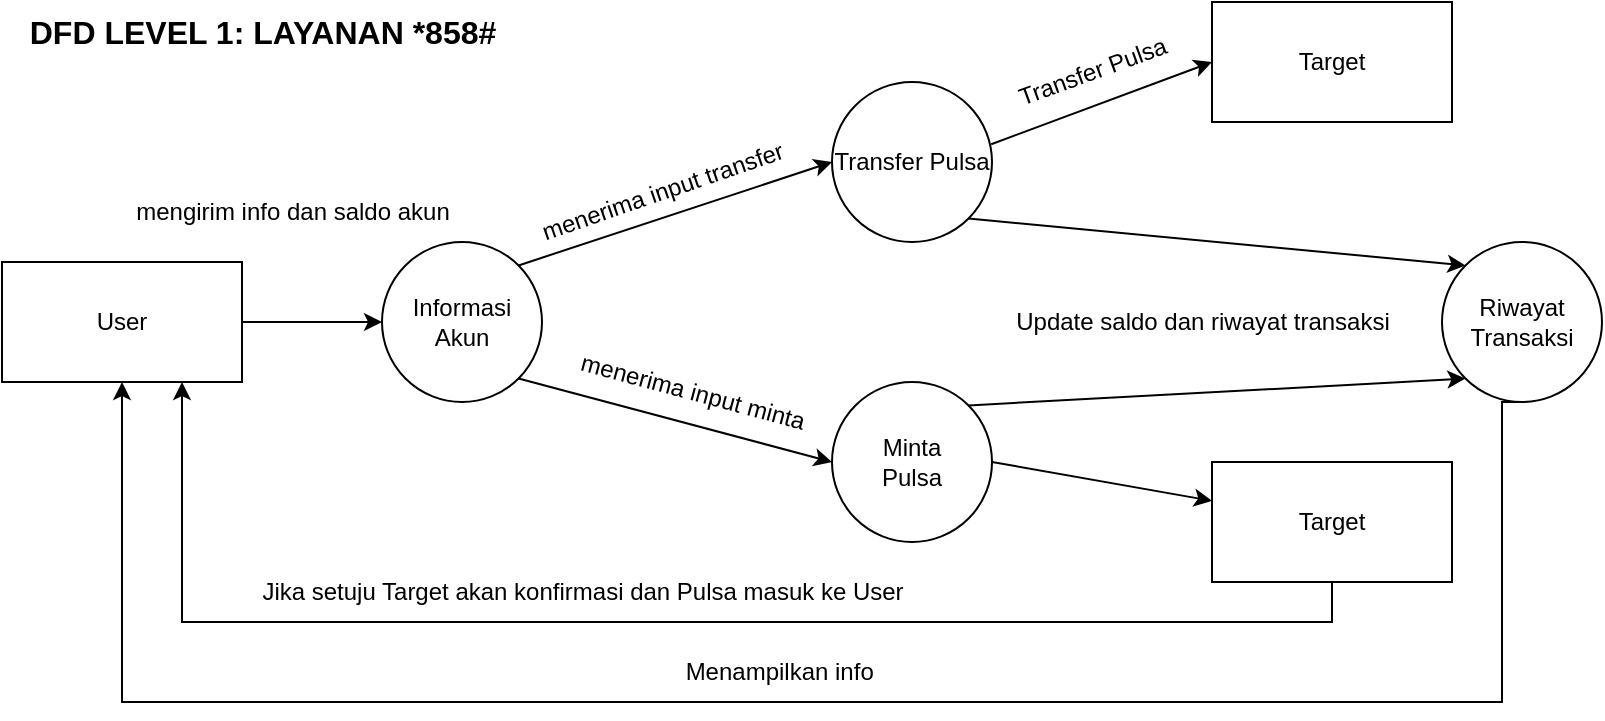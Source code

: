 <mxfile version="22.0.4" type="github">
  <diagram name="Page-1" id="ZhhANIF-vGUviES4vade">
    <mxGraphModel dx="1586" dy="891" grid="1" gridSize="10" guides="1" tooltips="1" connect="1" arrows="1" fold="1" page="1" pageScale="1" pageWidth="850" pageHeight="1100" math="0" shadow="0">
      <root>
        <mxCell id="0" />
        <mxCell id="1" parent="0" />
        <mxCell id="EHwyjJRPN2ZTKclQ2gmT-1" style="edgeStyle=orthogonalEdgeStyle;rounded=0;orthogonalLoop=1;jettySize=auto;html=1;exitX=0.5;exitY=1;exitDx=0;exitDy=0;entryX=0.5;entryY=1;entryDx=0;entryDy=0;" edge="1" parent="1" source="EHwyjJRPN2ZTKclQ2gmT-2" target="EHwyjJRPN2ZTKclQ2gmT-5">
          <mxGeometry relative="1" as="geometry">
            <Array as="points">
              <mxPoint x="775" y="470" />
              <mxPoint x="775" y="620" />
              <mxPoint x="85" y="620" />
            </Array>
          </mxGeometry>
        </mxCell>
        <mxCell id="EHwyjJRPN2ZTKclQ2gmT-2" value="Riwayat Transaksi" style="ellipse;whiteSpace=wrap;html=1;aspect=fixed;" vertex="1" parent="1">
          <mxGeometry x="745" y="390" width="80" height="80" as="geometry" />
        </mxCell>
        <mxCell id="EHwyjJRPN2ZTKclQ2gmT-3" value="Transfer Pulsa" style="ellipse;whiteSpace=wrap;html=1;aspect=fixed;" vertex="1" parent="1">
          <mxGeometry x="440" y="310" width="80" height="80" as="geometry" />
        </mxCell>
        <mxCell id="EHwyjJRPN2ZTKclQ2gmT-4" value="Informasi Akun" style="ellipse;whiteSpace=wrap;html=1;aspect=fixed;" vertex="1" parent="1">
          <mxGeometry x="215" y="390" width="80" height="80" as="geometry" />
        </mxCell>
        <mxCell id="EHwyjJRPN2ZTKclQ2gmT-5" value="User" style="rounded=0;whiteSpace=wrap;html=1;" vertex="1" parent="1">
          <mxGeometry x="25" y="400" width="120" height="60" as="geometry" />
        </mxCell>
        <mxCell id="EHwyjJRPN2ZTKclQ2gmT-6" value="Target" style="rounded=0;whiteSpace=wrap;html=1;" vertex="1" parent="1">
          <mxGeometry x="630" y="270" width="120" height="60" as="geometry" />
        </mxCell>
        <mxCell id="EHwyjJRPN2ZTKclQ2gmT-7" value="mengirim info dan saldo akun" style="text;html=1;align=center;verticalAlign=middle;resizable=0;points=[];autosize=1;strokeColor=none;fillColor=none;rotation=0;" vertex="1" parent="1">
          <mxGeometry x="65" y="360" width="210" height="30" as="geometry" />
        </mxCell>
        <mxCell id="EHwyjJRPN2ZTKclQ2gmT-8" value="menerima input transfer" style="text;html=1;align=center;verticalAlign=middle;resizable=0;points=[];autosize=1;strokeColor=none;fillColor=none;rotation=341;" vertex="1" parent="1">
          <mxGeometry x="270" y="350" width="170" height="30" as="geometry" />
        </mxCell>
        <mxCell id="EHwyjJRPN2ZTKclQ2gmT-9" value="Transfer Pulsa" style="text;html=1;align=center;verticalAlign=middle;resizable=0;points=[];autosize=1;strokeColor=none;fillColor=none;rotation=-20;" vertex="1" parent="1">
          <mxGeometry x="515" y="290" width="110" height="30" as="geometry" />
        </mxCell>
        <mxCell id="EHwyjJRPN2ZTKclQ2gmT-10" value="Update saldo dan riwayat transaksi" style="text;html=1;align=center;verticalAlign=middle;resizable=0;points=[];autosize=1;strokeColor=none;fillColor=none;" vertex="1" parent="1">
          <mxGeometry x="505" y="415" width="240" height="30" as="geometry" />
        </mxCell>
        <mxCell id="EHwyjJRPN2ZTKclQ2gmT-11" value="Menampilkan info&amp;nbsp;" style="text;html=1;align=center;verticalAlign=middle;resizable=0;points=[];autosize=1;strokeColor=none;fillColor=none;rotation=0;" vertex="1" parent="1">
          <mxGeometry x="345" y="590" width="140" height="30" as="geometry" />
        </mxCell>
        <mxCell id="EHwyjJRPN2ZTKclQ2gmT-12" value="DFD LEVEL 1: LAYANAN *858#" style="text;html=1;align=center;verticalAlign=middle;resizable=0;points=[];autosize=1;strokeColor=none;fillColor=none;fontStyle=1;fontSize=16;" vertex="1" parent="1">
          <mxGeometry x="25" y="270" width="260" height="30" as="geometry" />
        </mxCell>
        <mxCell id="EHwyjJRPN2ZTKclQ2gmT-13" value="Minta &lt;br&gt;Pulsa" style="ellipse;whiteSpace=wrap;html=1;aspect=fixed;" vertex="1" parent="1">
          <mxGeometry x="440" y="460" width="80" height="80" as="geometry" />
        </mxCell>
        <mxCell id="EHwyjJRPN2ZTKclQ2gmT-14" value="" style="endArrow=classic;html=1;rounded=0;exitX=0.995;exitY=0.389;exitDx=0;exitDy=0;entryX=0;entryY=0.5;entryDx=0;entryDy=0;exitPerimeter=0;" edge="1" parent="1" source="EHwyjJRPN2ZTKclQ2gmT-3" target="EHwyjJRPN2ZTKclQ2gmT-6">
          <mxGeometry width="50" height="50" relative="1" as="geometry">
            <mxPoint x="390" y="470" as="sourcePoint" />
            <mxPoint x="440" y="420" as="targetPoint" />
          </mxGeometry>
        </mxCell>
        <mxCell id="EHwyjJRPN2ZTKclQ2gmT-15" value="" style="endArrow=classic;html=1;rounded=0;exitX=1;exitY=0.5;exitDx=0;exitDy=0;entryX=0;entryY=0.5;entryDx=0;entryDy=0;" edge="1" parent="1" source="EHwyjJRPN2ZTKclQ2gmT-5" target="EHwyjJRPN2ZTKclQ2gmT-4">
          <mxGeometry width="50" height="50" relative="1" as="geometry">
            <mxPoint x="355" y="470" as="sourcePoint" />
            <mxPoint x="405" y="420" as="targetPoint" />
          </mxGeometry>
        </mxCell>
        <mxCell id="EHwyjJRPN2ZTKclQ2gmT-16" value="" style="endArrow=classic;html=1;rounded=0;exitX=1;exitY=0;exitDx=0;exitDy=0;entryX=0;entryY=0.5;entryDx=0;entryDy=0;" edge="1" parent="1" source="EHwyjJRPN2ZTKclQ2gmT-4" target="EHwyjJRPN2ZTKclQ2gmT-3">
          <mxGeometry width="50" height="50" relative="1" as="geometry">
            <mxPoint x="355" y="470" as="sourcePoint" />
            <mxPoint x="405" y="420" as="targetPoint" />
          </mxGeometry>
        </mxCell>
        <mxCell id="EHwyjJRPN2ZTKclQ2gmT-17" value="" style="endArrow=classic;html=1;rounded=0;exitX=1;exitY=1;exitDx=0;exitDy=0;entryX=0;entryY=0.5;entryDx=0;entryDy=0;" edge="1" parent="1" source="EHwyjJRPN2ZTKclQ2gmT-4" target="EHwyjJRPN2ZTKclQ2gmT-13">
          <mxGeometry width="50" height="50" relative="1" as="geometry">
            <mxPoint x="355" y="470" as="sourcePoint" />
            <mxPoint x="405" y="420" as="targetPoint" />
          </mxGeometry>
        </mxCell>
        <mxCell id="EHwyjJRPN2ZTKclQ2gmT-18" value="" style="endArrow=classic;html=1;rounded=0;exitX=1;exitY=0.5;exitDx=0;exitDy=0;" edge="1" parent="1" source="EHwyjJRPN2ZTKclQ2gmT-13" target="EHwyjJRPN2ZTKclQ2gmT-20">
          <mxGeometry width="50" height="50" relative="1" as="geometry">
            <mxPoint x="390" y="470" as="sourcePoint" />
            <mxPoint x="440" y="420" as="targetPoint" />
          </mxGeometry>
        </mxCell>
        <mxCell id="EHwyjJRPN2ZTKclQ2gmT-19" style="edgeStyle=orthogonalEdgeStyle;rounded=0;orthogonalLoop=1;jettySize=auto;html=1;exitX=0.5;exitY=1;exitDx=0;exitDy=0;entryX=0.75;entryY=1;entryDx=0;entryDy=0;" edge="1" parent="1" source="EHwyjJRPN2ZTKclQ2gmT-20" target="EHwyjJRPN2ZTKclQ2gmT-5">
          <mxGeometry relative="1" as="geometry" />
        </mxCell>
        <mxCell id="EHwyjJRPN2ZTKclQ2gmT-20" value="Target" style="rounded=0;whiteSpace=wrap;html=1;" vertex="1" parent="1">
          <mxGeometry x="630" y="500.0" width="120" height="60" as="geometry" />
        </mxCell>
        <mxCell id="EHwyjJRPN2ZTKclQ2gmT-21" value="" style="endArrow=classic;html=1;rounded=0;exitX=1;exitY=0;exitDx=0;exitDy=0;entryX=0;entryY=1;entryDx=0;entryDy=0;" edge="1" parent="1" source="EHwyjJRPN2ZTKclQ2gmT-13" target="EHwyjJRPN2ZTKclQ2gmT-2">
          <mxGeometry width="50" height="50" relative="1" as="geometry">
            <mxPoint x="480" y="370" as="sourcePoint" />
            <mxPoint x="530" y="320" as="targetPoint" />
          </mxGeometry>
        </mxCell>
        <mxCell id="EHwyjJRPN2ZTKclQ2gmT-22" value="" style="endArrow=classic;html=1;rounded=0;exitX=1;exitY=1;exitDx=0;exitDy=0;entryX=0;entryY=0;entryDx=0;entryDy=0;" edge="1" parent="1" source="EHwyjJRPN2ZTKclQ2gmT-3" target="EHwyjJRPN2ZTKclQ2gmT-2">
          <mxGeometry width="50" height="50" relative="1" as="geometry">
            <mxPoint x="480" y="370" as="sourcePoint" />
            <mxPoint x="530" y="320" as="targetPoint" />
          </mxGeometry>
        </mxCell>
        <mxCell id="EHwyjJRPN2ZTKclQ2gmT-23" value="menerima input minta" style="text;html=1;align=center;verticalAlign=middle;resizable=0;points=[];autosize=1;strokeColor=none;fillColor=none;rotation=15;" vertex="1" parent="1">
          <mxGeometry x="290" y="450" width="160" height="30" as="geometry" />
        </mxCell>
        <mxCell id="EHwyjJRPN2ZTKclQ2gmT-24" value="Jika setuju Target akan konfirmasi dan Pulsa masuk ke User" style="text;html=1;align=center;verticalAlign=middle;resizable=0;points=[];autosize=1;strokeColor=none;fillColor=none;" vertex="1" parent="1">
          <mxGeometry x="115" y="550" width="400" height="30" as="geometry" />
        </mxCell>
      </root>
    </mxGraphModel>
  </diagram>
</mxfile>
